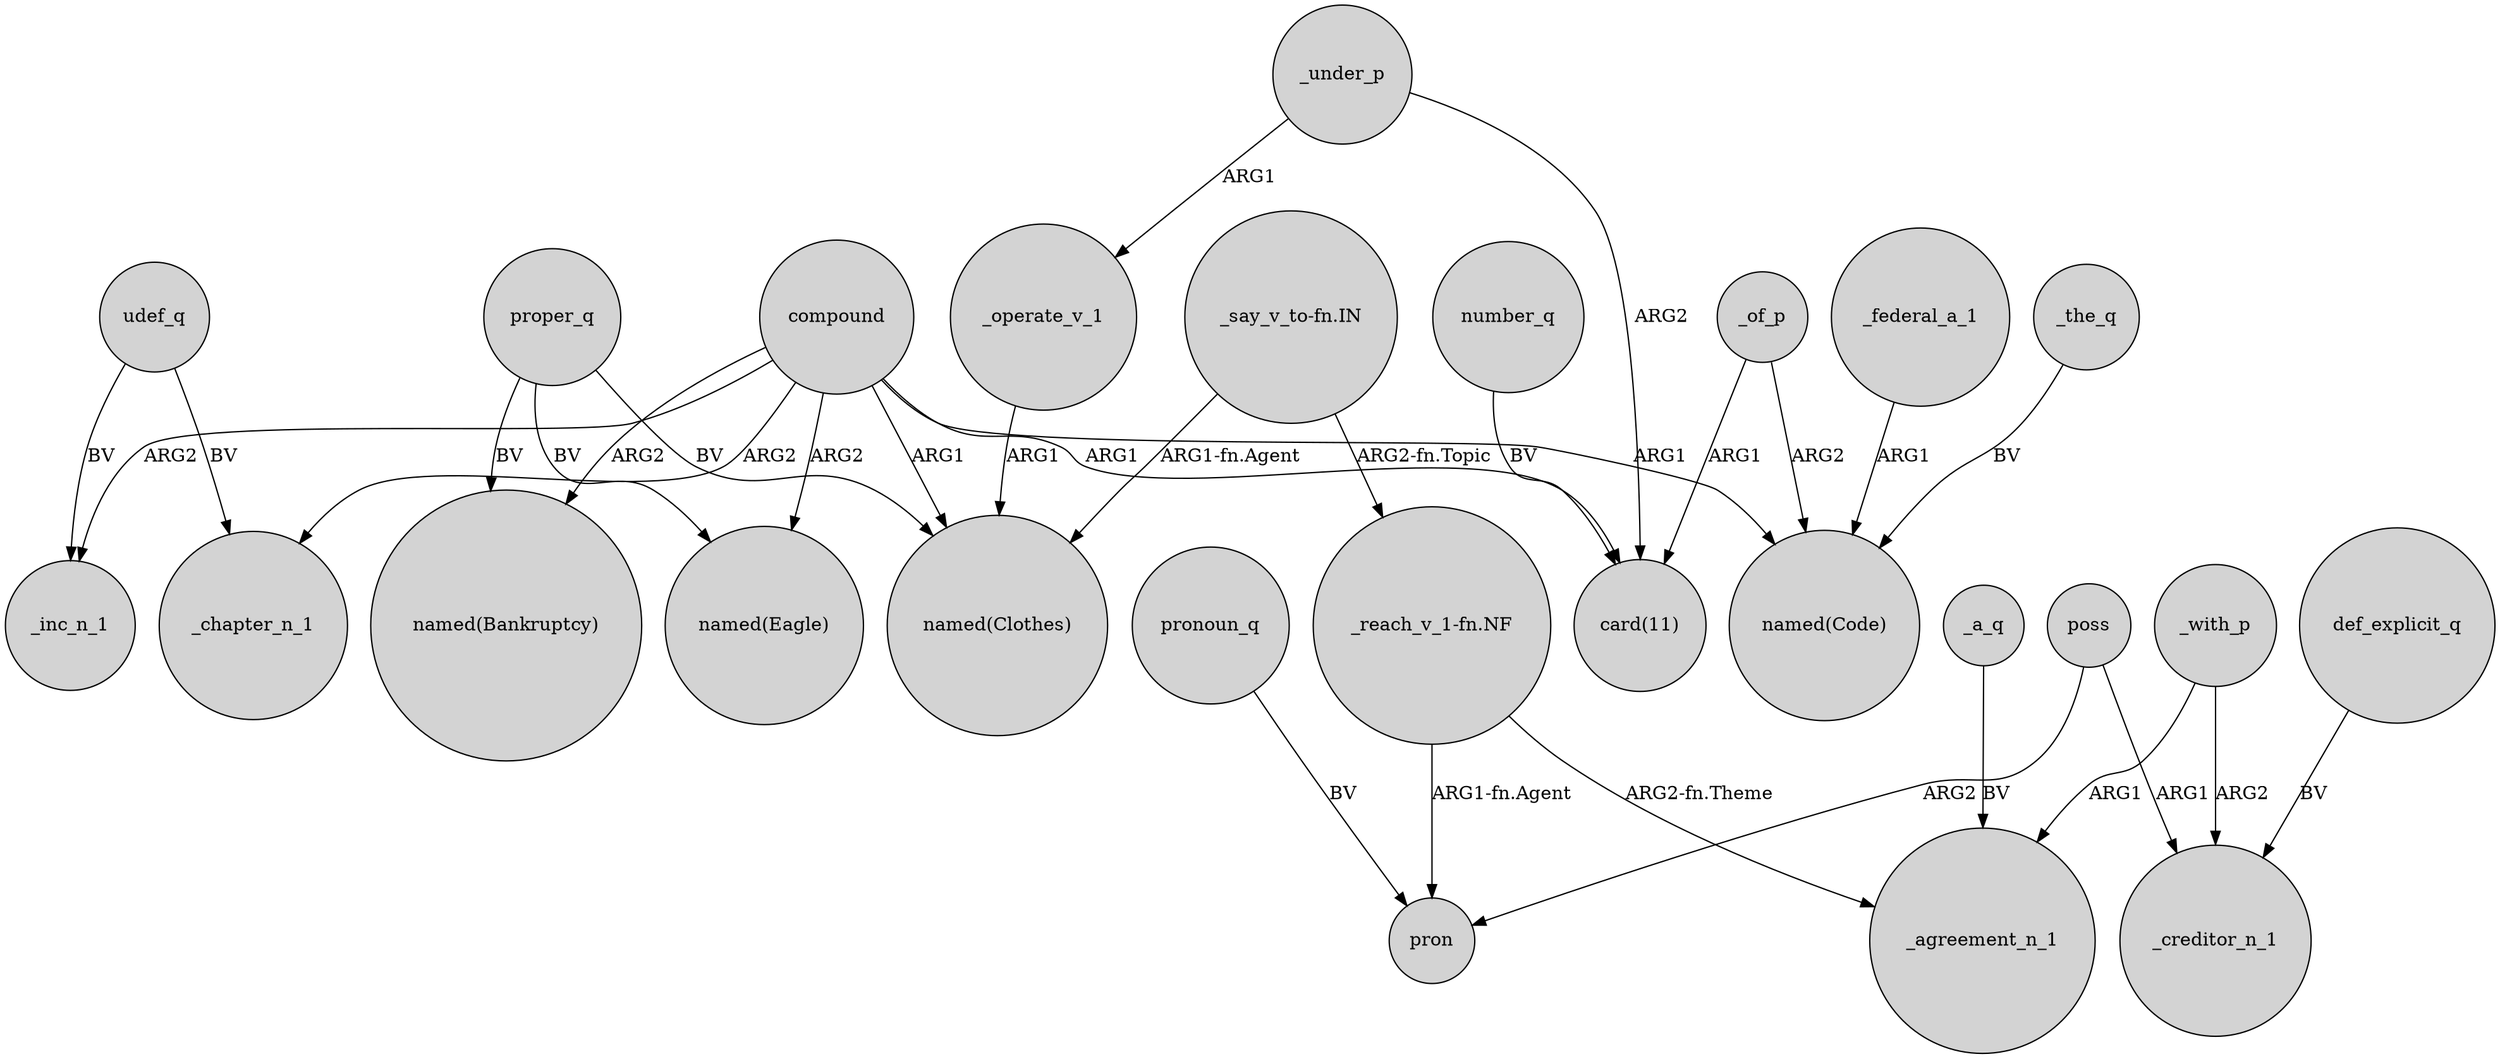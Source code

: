 digraph {
	node [shape=circle style=filled]
	udef_q -> _chapter_n_1 [label=BV]
	proper_q -> "named(Eagle)" [label=BV]
	number_q -> "card(11)" [label=BV]
	udef_q -> _inc_n_1 [label=BV]
	poss -> pron [label=ARG2]
	compound -> "card(11)" [label=ARG1]
	_under_p -> _operate_v_1 [label=ARG1]
	compound -> "named(Clothes)" [label=ARG1]
	poss -> _creditor_n_1 [label=ARG1]
	_federal_a_1 -> "named(Code)" [label=ARG1]
	_with_p -> _creditor_n_1 [label=ARG2]
	compound -> "named(Code)" [label=ARG1]
	_under_p -> "card(11)" [label=ARG2]
	compound -> "named(Bankruptcy)" [label=ARG2]
	_of_p -> "named(Code)" [label=ARG2]
	pronoun_q -> pron [label=BV]
	proper_q -> "named(Bankruptcy)" [label=BV]
	_a_q -> _agreement_n_1 [label=BV]
	compound -> _chapter_n_1 [label=ARG2]
	_the_q -> "named(Code)" [label=BV]
	"_say_v_to-fn.IN" -> "named(Clothes)" [label="ARG1-fn.Agent"]
	"_reach_v_1-fn.NF" -> pron [label="ARG1-fn.Agent"]
	_with_p -> _agreement_n_1 [label=ARG1]
	_operate_v_1 -> "named(Clothes)" [label=ARG1]
	"_say_v_to-fn.IN" -> "_reach_v_1-fn.NF" [label="ARG2-fn.Topic"]
	compound -> "named(Eagle)" [label=ARG2]
	def_explicit_q -> _creditor_n_1 [label=BV]
	compound -> _inc_n_1 [label=ARG2]
	"_reach_v_1-fn.NF" -> _agreement_n_1 [label="ARG2-fn.Theme"]
	proper_q -> "named(Clothes)" [label=BV]
	_of_p -> "card(11)" [label=ARG1]
}
